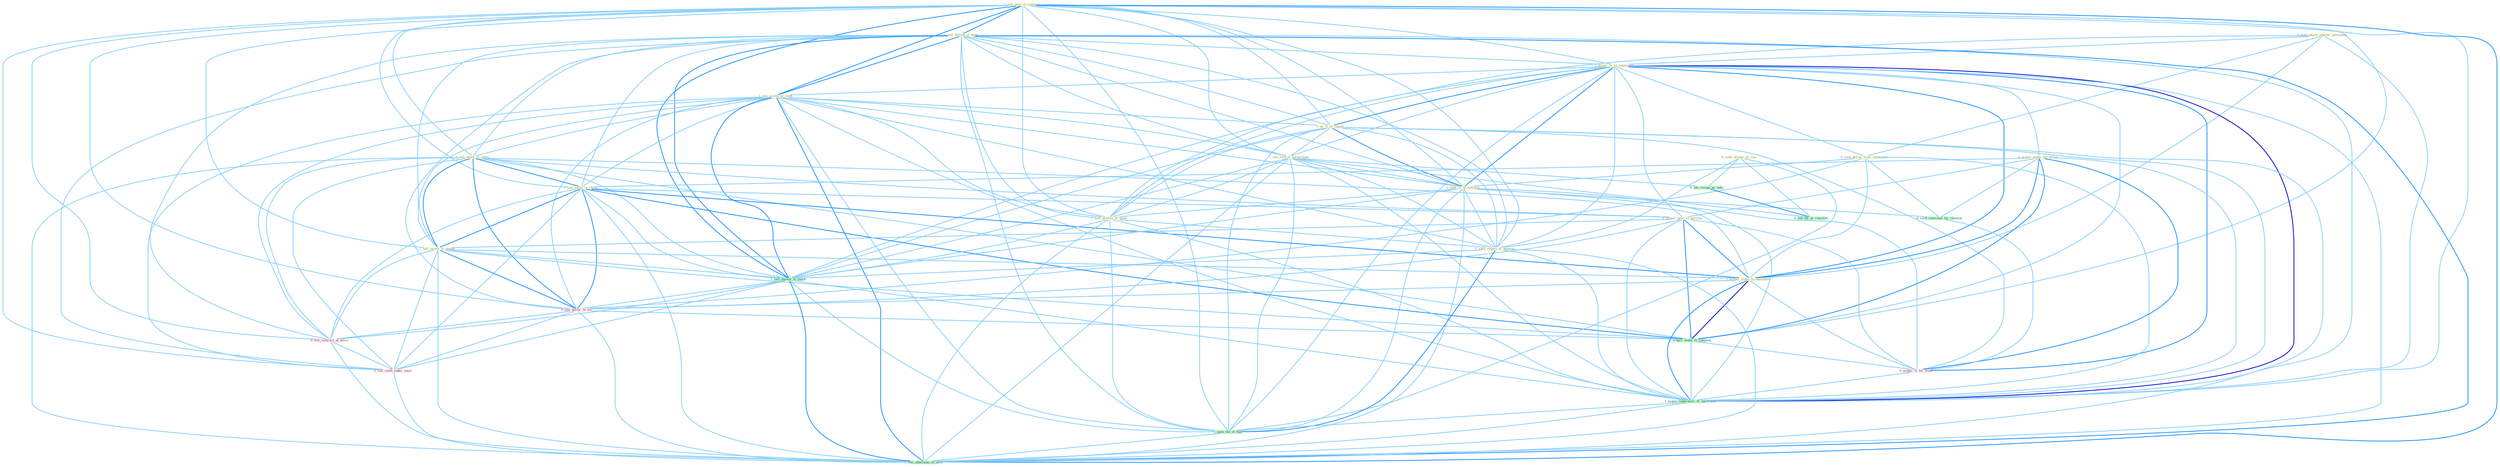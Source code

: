 Graph G{ 
    node
    [shape=polygon,style=filled,width=.5,height=.06,color="#BDFCC9",fixedsize=true,fontsize=4,
    fontcolor="#2f4f4f"];
    {node
    [color="#ffffe0", fontcolor="#8b7d6b"] "1_sell_part_of_compani " "0_hold_share_against_entitynam " "1_sell_billion_of_bond " "1_acquir_%_of_entitynam " "0_seek_dollar_from_entitynam " "1_sell_worth_of_cloth " "1_us_%_of_capabl " "1_see_evid_of_turnaround " "1_seek_%_of_concern " "1_sell_stock_in_index " "0_acquir_stake_for_dollar " "1_sell_stake_in_chain " "0_acquir_year_in_purchas " "0_seen_allianc_as_wai " "1_hold_promis_of_good " "1_sell_invest_in_maker " "1_acquir_stake_in_entitynam " "1_seen_report_of_unawar "}
{node [color="#fff0f5", fontcolor="#b22222"] "0_sell_dollar_in_lot " "0_acquir_%_for_franc " "0_sell_contract_at_price " "0_sell_cloth_under_label "}
edge [color="#B0E2FF"];

	"1_sell_part_of_compani " -- "1_sell_billion_of_bond " [w="2", color="#1e90ff" , len=0.8];
	"1_sell_part_of_compani " -- "1_acquir_%_of_entitynam " [w="1", color="#87cefa" ];
	"1_sell_part_of_compani " -- "1_sell_worth_of_cloth " [w="2", color="#1e90ff" , len=0.8];
	"1_sell_part_of_compani " -- "1_us_%_of_capabl " [w="1", color="#87cefa" ];
	"1_sell_part_of_compani " -- "1_see_evid_of_turnaround " [w="1", color="#87cefa" ];
	"1_sell_part_of_compani " -- "1_seek_%_of_concern " [w="1", color="#87cefa" ];
	"1_sell_part_of_compani " -- "1_sell_stock_in_index " [w="1", color="#87cefa" ];
	"1_sell_part_of_compani " -- "1_sell_stake_in_chain " [w="1", color="#87cefa" ];
	"1_sell_part_of_compani " -- "1_hold_promis_of_good " [w="1", color="#87cefa" ];
	"1_sell_part_of_compani " -- "1_sell_invest_in_maker " [w="1", color="#87cefa" ];
	"1_sell_part_of_compani " -- "1_seen_report_of_unawar " [w="1", color="#87cefa" ];
	"1_sell_part_of_compani " -- "1_sell_basket_of_stock " [w="2", color="#1e90ff" , len=0.8];
	"1_sell_part_of_compani " -- "0_sell_dollar_in_lot " [w="1", color="#87cefa" ];
	"1_sell_part_of_compani " -- "1_acquir_stake_in_compani " [w="1", color="#87cefa" ];
	"1_sell_part_of_compani " -- "0_sell_contract_at_price " [w="1", color="#87cefa" ];
	"1_sell_part_of_compani " -- "1_acquir_laboratori_of_entitynam " [w="1", color="#87cefa" ];
	"1_sell_part_of_compani " -- "0_sell_cloth_under_label " [w="1", color="#87cefa" ];
	"1_sell_part_of_compani " -- "1_seen_the_of_that " [w="1", color="#87cefa" ];
	"1_sell_part_of_compani " -- "1_sell_othernum_of_offic " [w="2", color="#1e90ff" , len=0.8];
	"0_hold_share_against_entitynam " -- "1_acquir_%_of_entitynam " [w="1", color="#87cefa" ];
	"0_hold_share_against_entitynam " -- "0_seek_dollar_from_entitynam " [w="1", color="#87cefa" ];
	"0_hold_share_against_entitynam " -- "1_hold_promis_of_good " [w="1", color="#87cefa" ];
	"0_hold_share_against_entitynam " -- "1_acquir_stake_in_entitynam " [w="1", color="#87cefa" ];
	"0_hold_share_against_entitynam " -- "1_acquir_laboratori_of_entitynam " [w="1", color="#87cefa" ];
	"1_sell_billion_of_bond " -- "1_acquir_%_of_entitynam " [w="1", color="#87cefa" ];
	"1_sell_billion_of_bond " -- "1_sell_worth_of_cloth " [w="2", color="#1e90ff" , len=0.8];
	"1_sell_billion_of_bond " -- "1_us_%_of_capabl " [w="1", color="#87cefa" ];
	"1_sell_billion_of_bond " -- "1_see_evid_of_turnaround " [w="1", color="#87cefa" ];
	"1_sell_billion_of_bond " -- "1_seek_%_of_concern " [w="1", color="#87cefa" ];
	"1_sell_billion_of_bond " -- "1_sell_stock_in_index " [w="1", color="#87cefa" ];
	"1_sell_billion_of_bond " -- "1_sell_stake_in_chain " [w="1", color="#87cefa" ];
	"1_sell_billion_of_bond " -- "1_hold_promis_of_good " [w="1", color="#87cefa" ];
	"1_sell_billion_of_bond " -- "1_sell_invest_in_maker " [w="1", color="#87cefa" ];
	"1_sell_billion_of_bond " -- "1_seen_report_of_unawar " [w="1", color="#87cefa" ];
	"1_sell_billion_of_bond " -- "1_sell_basket_of_stock " [w="2", color="#1e90ff" , len=0.8];
	"1_sell_billion_of_bond " -- "0_sell_dollar_in_lot " [w="1", color="#87cefa" ];
	"1_sell_billion_of_bond " -- "0_sell_contract_at_price " [w="1", color="#87cefa" ];
	"1_sell_billion_of_bond " -- "1_acquir_laboratori_of_entitynam " [w="1", color="#87cefa" ];
	"1_sell_billion_of_bond " -- "0_sell_cloth_under_label " [w="1", color="#87cefa" ];
	"1_sell_billion_of_bond " -- "1_seen_the_of_that " [w="1", color="#87cefa" ];
	"1_sell_billion_of_bond " -- "1_sell_othernum_of_offic " [w="2", color="#1e90ff" , len=0.8];
	"1_acquir_%_of_entitynam " -- "0_seek_dollar_from_entitynam " [w="1", color="#87cefa" ];
	"1_acquir_%_of_entitynam " -- "1_sell_worth_of_cloth " [w="1", color="#87cefa" ];
	"1_acquir_%_of_entitynam " -- "1_us_%_of_capabl " [w="2", color="#1e90ff" , len=0.8];
	"1_acquir_%_of_entitynam " -- "1_see_evid_of_turnaround " [w="1", color="#87cefa" ];
	"1_acquir_%_of_entitynam " -- "1_seek_%_of_concern " [w="2", color="#1e90ff" , len=0.8];
	"1_acquir_%_of_entitynam " -- "0_acquir_stake_for_dollar " [w="1", color="#87cefa" ];
	"1_acquir_%_of_entitynam " -- "0_acquir_year_in_purchas " [w="1", color="#87cefa" ];
	"1_acquir_%_of_entitynam " -- "1_hold_promis_of_good " [w="1", color="#87cefa" ];
	"1_acquir_%_of_entitynam " -- "1_acquir_stake_in_entitynam " [w="2", color="#1e90ff" , len=0.8];
	"1_acquir_%_of_entitynam " -- "1_seen_report_of_unawar " [w="1", color="#87cefa" ];
	"1_acquir_%_of_entitynam " -- "1_sell_basket_of_stock " [w="1", color="#87cefa" ];
	"1_acquir_%_of_entitynam " -- "1_acquir_stake_in_compani " [w="1", color="#87cefa" ];
	"1_acquir_%_of_entitynam " -- "0_acquir_%_for_franc " [w="2", color="#1e90ff" , len=0.8];
	"1_acquir_%_of_entitynam " -- "1_acquir_laboratori_of_entitynam " [w="3", color="#0000cd" , len=0.6];
	"1_acquir_%_of_entitynam " -- "1_seen_the_of_that " [w="1", color="#87cefa" ];
	"1_acquir_%_of_entitynam " -- "1_sell_othernum_of_offic " [w="1", color="#87cefa" ];
	"0_seek_dollar_from_entitynam " -- "1_seek_%_of_concern " [w="1", color="#87cefa" ];
	"0_seek_dollar_from_entitynam " -- "1_acquir_stake_in_entitynam " [w="1", color="#87cefa" ];
	"0_seek_dollar_from_entitynam " -- "0_seek_classmat_for_reunion " [w="1", color="#87cefa" ];
	"0_seek_dollar_from_entitynam " -- "0_sell_dollar_in_lot " [w="1", color="#87cefa" ];
	"0_seek_dollar_from_entitynam " -- "1_acquir_laboratori_of_entitynam " [w="1", color="#87cefa" ];
	"1_sell_worth_of_cloth " -- "1_us_%_of_capabl " [w="1", color="#87cefa" ];
	"1_sell_worth_of_cloth " -- "1_see_evid_of_turnaround " [w="1", color="#87cefa" ];
	"1_sell_worth_of_cloth " -- "1_seek_%_of_concern " [w="1", color="#87cefa" ];
	"1_sell_worth_of_cloth " -- "1_sell_stock_in_index " [w="1", color="#87cefa" ];
	"1_sell_worth_of_cloth " -- "1_sell_stake_in_chain " [w="1", color="#87cefa" ];
	"1_sell_worth_of_cloth " -- "1_hold_promis_of_good " [w="1", color="#87cefa" ];
	"1_sell_worth_of_cloth " -- "1_sell_invest_in_maker " [w="1", color="#87cefa" ];
	"1_sell_worth_of_cloth " -- "1_seen_report_of_unawar " [w="1", color="#87cefa" ];
	"1_sell_worth_of_cloth " -- "1_sell_basket_of_stock " [w="2", color="#1e90ff" , len=0.8];
	"1_sell_worth_of_cloth " -- "0_sell_dollar_in_lot " [w="1", color="#87cefa" ];
	"1_sell_worth_of_cloth " -- "0_sell_contract_at_price " [w="1", color="#87cefa" ];
	"1_sell_worth_of_cloth " -- "1_acquir_laboratori_of_entitynam " [w="1", color="#87cefa" ];
	"1_sell_worth_of_cloth " -- "0_sell_cloth_under_label " [w="1", color="#87cefa" ];
	"1_sell_worth_of_cloth " -- "1_seen_the_of_that " [w="1", color="#87cefa" ];
	"1_sell_worth_of_cloth " -- "1_sell_othernum_of_offic " [w="2", color="#1e90ff" , len=0.8];
	"1_us_%_of_capabl " -- "1_see_evid_of_turnaround " [w="1", color="#87cefa" ];
	"1_us_%_of_capabl " -- "1_seek_%_of_concern " [w="2", color="#1e90ff" , len=0.8];
	"1_us_%_of_capabl " -- "1_hold_promis_of_good " [w="1", color="#87cefa" ];
	"1_us_%_of_capabl " -- "1_seen_report_of_unawar " [w="1", color="#87cefa" ];
	"1_us_%_of_capabl " -- "1_sell_basket_of_stock " [w="1", color="#87cefa" ];
	"1_us_%_of_capabl " -- "0_acquir_%_for_franc " [w="1", color="#87cefa" ];
	"1_us_%_of_capabl " -- "1_acquir_laboratori_of_entitynam " [w="1", color="#87cefa" ];
	"1_us_%_of_capabl " -- "1_seen_the_of_that " [w="1", color="#87cefa" ];
	"1_us_%_of_capabl " -- "1_sell_othernum_of_offic " [w="1", color="#87cefa" ];
	"1_see_evid_of_turnaround " -- "1_seek_%_of_concern " [w="1", color="#87cefa" ];
	"1_see_evid_of_turnaround " -- "1_hold_promis_of_good " [w="1", color="#87cefa" ];
	"1_see_evid_of_turnaround " -- "1_seen_report_of_unawar " [w="1", color="#87cefa" ];
	"1_see_evid_of_turnaround " -- "1_sell_basket_of_stock " [w="1", color="#87cefa" ];
	"1_see_evid_of_turnaround " -- "0_see_resign_as_indic " [w="1", color="#87cefa" ];
	"1_see_evid_of_turnaround " -- "1_acquir_laboratori_of_entitynam " [w="1", color="#87cefa" ];
	"1_see_evid_of_turnaround " -- "1_seen_the_of_that " [w="1", color="#87cefa" ];
	"1_see_evid_of_turnaround " -- "1_sell_othernum_of_offic " [w="1", color="#87cefa" ];
	"1_see_evid_of_turnaround " -- "0_see_thi_as_reaction " [w="1", color="#87cefa" ];
	"1_seek_%_of_concern " -- "1_hold_promis_of_good " [w="1", color="#87cefa" ];
	"1_seek_%_of_concern " -- "1_seen_report_of_unawar " [w="1", color="#87cefa" ];
	"1_seek_%_of_concern " -- "0_seek_classmat_for_reunion " [w="1", color="#87cefa" ];
	"1_seek_%_of_concern " -- "1_sell_basket_of_stock " [w="1", color="#87cefa" ];
	"1_seek_%_of_concern " -- "0_acquir_%_for_franc " [w="1", color="#87cefa" ];
	"1_seek_%_of_concern " -- "1_acquir_laboratori_of_entitynam " [w="1", color="#87cefa" ];
	"1_seek_%_of_concern " -- "1_seen_the_of_that " [w="1", color="#87cefa" ];
	"1_seek_%_of_concern " -- "1_sell_othernum_of_offic " [w="1", color="#87cefa" ];
	"1_sell_stock_in_index " -- "1_sell_stake_in_chain " [w="2", color="#1e90ff" , len=0.8];
	"1_sell_stock_in_index " -- "0_acquir_year_in_purchas " [w="1", color="#87cefa" ];
	"1_sell_stock_in_index " -- "1_sell_invest_in_maker " [w="2", color="#1e90ff" , len=0.8];
	"1_sell_stock_in_index " -- "1_acquir_stake_in_entitynam " [w="1", color="#87cefa" ];
	"1_sell_stock_in_index " -- "1_sell_basket_of_stock " [w="1", color="#87cefa" ];
	"1_sell_stock_in_index " -- "0_sell_dollar_in_lot " [w="2", color="#1e90ff" , len=0.8];
	"1_sell_stock_in_index " -- "1_acquir_stake_in_compani " [w="1", color="#87cefa" ];
	"1_sell_stock_in_index " -- "0_sell_contract_at_price " [w="1", color="#87cefa" ];
	"1_sell_stock_in_index " -- "0_sell_cloth_under_label " [w="1", color="#87cefa" ];
	"1_sell_stock_in_index " -- "1_sell_othernum_of_offic " [w="1", color="#87cefa" ];
	"0_acquir_stake_for_dollar " -- "1_sell_stake_in_chain " [w="1", color="#87cefa" ];
	"0_acquir_stake_for_dollar " -- "0_acquir_year_in_purchas " [w="1", color="#87cefa" ];
	"0_acquir_stake_for_dollar " -- "1_acquir_stake_in_entitynam " [w="2", color="#1e90ff" , len=0.8];
	"0_acquir_stake_for_dollar " -- "0_seek_classmat_for_reunion " [w="1", color="#87cefa" ];
	"0_acquir_stake_for_dollar " -- "1_acquir_stake_in_compani " [w="2", color="#1e90ff" , len=0.8];
	"0_acquir_stake_for_dollar " -- "0_acquir_%_for_franc " [w="2", color="#1e90ff" , len=0.8];
	"0_acquir_stake_for_dollar " -- "1_acquir_laboratori_of_entitynam " [w="1", color="#87cefa" ];
	"1_sell_stake_in_chain " -- "0_acquir_year_in_purchas " [w="1", color="#87cefa" ];
	"1_sell_stake_in_chain " -- "1_sell_invest_in_maker " [w="2", color="#1e90ff" , len=0.8];
	"1_sell_stake_in_chain " -- "1_acquir_stake_in_entitynam " [w="2", color="#1e90ff" , len=0.8];
	"1_sell_stake_in_chain " -- "1_sell_basket_of_stock " [w="1", color="#87cefa" ];
	"1_sell_stake_in_chain " -- "0_sell_dollar_in_lot " [w="2", color="#1e90ff" , len=0.8];
	"1_sell_stake_in_chain " -- "1_acquir_stake_in_compani " [w="2", color="#1e90ff" , len=0.8];
	"1_sell_stake_in_chain " -- "0_sell_contract_at_price " [w="1", color="#87cefa" ];
	"1_sell_stake_in_chain " -- "0_sell_cloth_under_label " [w="1", color="#87cefa" ];
	"1_sell_stake_in_chain " -- "1_sell_othernum_of_offic " [w="1", color="#87cefa" ];
	"0_acquir_year_in_purchas " -- "1_sell_invest_in_maker " [w="1", color="#87cefa" ];
	"0_acquir_year_in_purchas " -- "1_acquir_stake_in_entitynam " [w="2", color="#1e90ff" , len=0.8];
	"0_acquir_year_in_purchas " -- "0_sell_dollar_in_lot " [w="1", color="#87cefa" ];
	"0_acquir_year_in_purchas " -- "1_acquir_stake_in_compani " [w="2", color="#1e90ff" , len=0.8];
	"0_acquir_year_in_purchas " -- "0_acquir_%_for_franc " [w="1", color="#87cefa" ];
	"0_acquir_year_in_purchas " -- "1_acquir_laboratori_of_entitynam " [w="1", color="#87cefa" ];
	"0_seen_allianc_as_wai " -- "1_seen_report_of_unawar " [w="1", color="#87cefa" ];
	"0_seen_allianc_as_wai " -- "0_see_resign_as_indic " [w="1", color="#87cefa" ];
	"0_seen_allianc_as_wai " -- "1_seen_the_of_that " [w="1", color="#87cefa" ];
	"0_seen_allianc_as_wai " -- "0_see_thi_as_reaction " [w="1", color="#87cefa" ];
	"1_hold_promis_of_good " -- "1_seen_report_of_unawar " [w="1", color="#87cefa" ];
	"1_hold_promis_of_good " -- "1_sell_basket_of_stock " [w="1", color="#87cefa" ];
	"1_hold_promis_of_good " -- "1_acquir_laboratori_of_entitynam " [w="1", color="#87cefa" ];
	"1_hold_promis_of_good " -- "1_seen_the_of_that " [w="1", color="#87cefa" ];
	"1_hold_promis_of_good " -- "1_sell_othernum_of_offic " [w="1", color="#87cefa" ];
	"1_sell_invest_in_maker " -- "1_acquir_stake_in_entitynam " [w="1", color="#87cefa" ];
	"1_sell_invest_in_maker " -- "1_sell_basket_of_stock " [w="1", color="#87cefa" ];
	"1_sell_invest_in_maker " -- "0_sell_dollar_in_lot " [w="2", color="#1e90ff" , len=0.8];
	"1_sell_invest_in_maker " -- "1_acquir_stake_in_compani " [w="1", color="#87cefa" ];
	"1_sell_invest_in_maker " -- "0_sell_contract_at_price " [w="1", color="#87cefa" ];
	"1_sell_invest_in_maker " -- "0_sell_cloth_under_label " [w="1", color="#87cefa" ];
	"1_sell_invest_in_maker " -- "1_sell_othernum_of_offic " [w="1", color="#87cefa" ];
	"1_acquir_stake_in_entitynam " -- "0_sell_dollar_in_lot " [w="1", color="#87cefa" ];
	"1_acquir_stake_in_entitynam " -- "1_acquir_stake_in_compani " [w="3", color="#0000cd" , len=0.6];
	"1_acquir_stake_in_entitynam " -- "0_acquir_%_for_franc " [w="1", color="#87cefa" ];
	"1_acquir_stake_in_entitynam " -- "1_acquir_laboratori_of_entitynam " [w="2", color="#1e90ff" , len=0.8];
	"1_seen_report_of_unawar " -- "1_sell_basket_of_stock " [w="1", color="#87cefa" ];
	"1_seen_report_of_unawar " -- "1_acquir_laboratori_of_entitynam " [w="1", color="#87cefa" ];
	"1_seen_report_of_unawar " -- "1_seen_the_of_that " [w="2", color="#1e90ff" , len=0.8];
	"1_seen_report_of_unawar " -- "1_sell_othernum_of_offic " [w="1", color="#87cefa" ];
	"0_seek_classmat_for_reunion " -- "0_acquir_%_for_franc " [w="1", color="#87cefa" ];
	"1_sell_basket_of_stock " -- "0_sell_dollar_in_lot " [w="1", color="#87cefa" ];
	"1_sell_basket_of_stock " -- "0_sell_contract_at_price " [w="1", color="#87cefa" ];
	"1_sell_basket_of_stock " -- "1_acquir_laboratori_of_entitynam " [w="1", color="#87cefa" ];
	"1_sell_basket_of_stock " -- "0_sell_cloth_under_label " [w="1", color="#87cefa" ];
	"1_sell_basket_of_stock " -- "1_seen_the_of_that " [w="1", color="#87cefa" ];
	"1_sell_basket_of_stock " -- "1_sell_othernum_of_offic " [w="2", color="#1e90ff" , len=0.8];
	"0_sell_dollar_in_lot " -- "1_acquir_stake_in_compani " [w="1", color="#87cefa" ];
	"0_sell_dollar_in_lot " -- "0_sell_contract_at_price " [w="1", color="#87cefa" ];
	"0_sell_dollar_in_lot " -- "0_sell_cloth_under_label " [w="1", color="#87cefa" ];
	"0_sell_dollar_in_lot " -- "1_sell_othernum_of_offic " [w="1", color="#87cefa" ];
	"0_see_resign_as_indic " -- "0_see_thi_as_reaction " [w="2", color="#1e90ff" , len=0.8];
	"1_acquir_stake_in_compani " -- "0_acquir_%_for_franc " [w="1", color="#87cefa" ];
	"1_acquir_stake_in_compani " -- "1_acquir_laboratori_of_entitynam " [w="1", color="#87cefa" ];
	"0_acquir_%_for_franc " -- "1_acquir_laboratori_of_entitynam " [w="1", color="#87cefa" ];
	"0_sell_contract_at_price " -- "0_sell_cloth_under_label " [w="1", color="#87cefa" ];
	"0_sell_contract_at_price " -- "1_sell_othernum_of_offic " [w="1", color="#87cefa" ];
	"1_acquir_laboratori_of_entitynam " -- "1_seen_the_of_that " [w="1", color="#87cefa" ];
	"1_acquir_laboratori_of_entitynam " -- "1_sell_othernum_of_offic " [w="1", color="#87cefa" ];
	"0_sell_cloth_under_label " -- "1_sell_othernum_of_offic " [w="1", color="#87cefa" ];
	"1_seen_the_of_that " -- "1_sell_othernum_of_offic " [w="1", color="#87cefa" ];
}